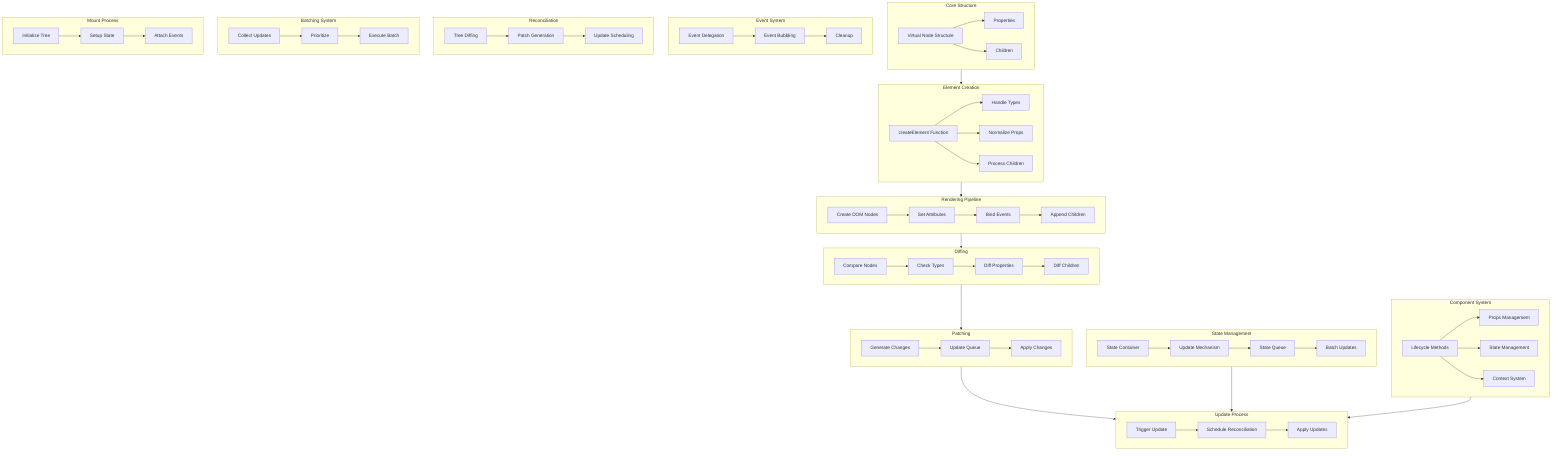 graph TB
    %% Main steps with subgraphs
    subgraph Core["Core Structure"]
        VNode["Virtual Node Structure"]
        Props["Properties"]
        Children["Children"]
        VNode --> Props
        VNode --> Children
    end

    subgraph Creation["Element Creation"]
        Create["createElement Function"]
        TypeHandle["Handle Types"]
        PropNorm["Normalize Props"]
        ChildProcess["Process Children"]
        Create --> TypeHandle
        Create --> PropNorm
        Create --> ChildProcess
    end

    subgraph Render["Rendering Pipeline"]
        DOMCreate["Create DOM Nodes"]
        SetAttrs["Set Attributes"]
        EventBind["Bind Events"]
        AppendKids["Append Children"]
        DOMCreate --> SetAttrs
        SetAttrs --> EventBind
        EventBind --> AppendKids
    end

    subgraph Diff["Diffing"]
        Compare["Compare Nodes"]
        TypeCheck["Check Types"]
        PropDiff["Diff Properties"]
        ChildDiff["Diff Children"]
        Compare --> TypeCheck
        TypeCheck --> PropDiff
        PropDiff --> ChildDiff
    end

    subgraph Patch["Patching"]
        Changes["Generate Changes"]
        UpdateQueue["Update Queue"]
        ApplyChanges["Apply Changes"]
        Changes --> UpdateQueue
        UpdateQueue --> ApplyChanges
    end

    subgraph State["State Management"]
        StateStore["State Container"]
        UpdateMech["Update Mechanism"]
        StateQueue["State Queue"]
        BatchUpdate["Batch Updates"]
        StateStore --> UpdateMech
        UpdateMech --> StateQueue
        StateQueue --> BatchUpdate
    end

    subgraph Comp["Component System"]
        CompLife["Lifecycle Methods"]
        PropMan["Props Management"]
        StateMan["State Management"]
        Context["Context System"]
        CompLife --> PropMan
        CompLife --> StateMan
        CompLife --> Context
    end

    subgraph Events["Event System"]
        EventDel["Event Delegation"]
        EventBub["Event Bubbling"]
        EventClean["Cleanup"]
        EventDel --> EventBub
        EventBub --> EventClean
    end

    subgraph Recon["Reconciliation"]
        TreeDiff["Tree Diffing"]
        PatchGen["Patch Generation"]
        UpdateSched["Update Scheduling"]
        TreeDiff --> PatchGen
        PatchGen --> UpdateSched
    end

    subgraph Batch["Batching System"]
        CollectUp["Collect Updates"]
        Priority["Prioritize"]
        Execute["Execute Batch"]
        CollectUp --> Priority
        Priority --> Execute
    end

    subgraph Mount["Mount Process"]
        InitTree["Initialize Tree"]
        SetupState["Setup State"]
        AttachEvents["Attach Events"]
        InitTree --> SetupState
        SetupState --> AttachEvents
    end

    subgraph Update["Update Process"]
        TriggerUp["Trigger Update"]
        SchedRecon["Schedule Reconciliation"]
        ApplyUp["Apply Updates"]
        TriggerUp --> SchedRecon
        SchedRecon --> ApplyUp
    end

    %% Connections between main processes
    Core --> Creation
    Creation --> Render
    Render --> Diff
    Diff --> Patch
    Patch --> Update
    State --> Update
    Comp --> Update